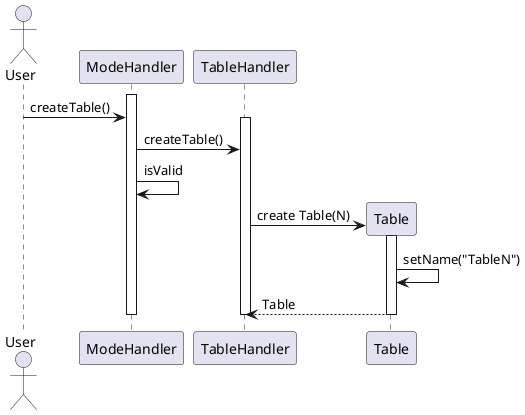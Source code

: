 @startuml
actor User

activate ModeHandler
User -> ModeHandler: createTable()
activate TableHandler
ModeHandler -> TableHandler: createTable()
ModeHandler -> ModeHandler: isValid
create Table
TableHandler -> Table: create Table(N)
activate Table
Table -> Table: setName("TableN")
return Table
deactivate TableHandler
deactivate ModeHandler
@enduml